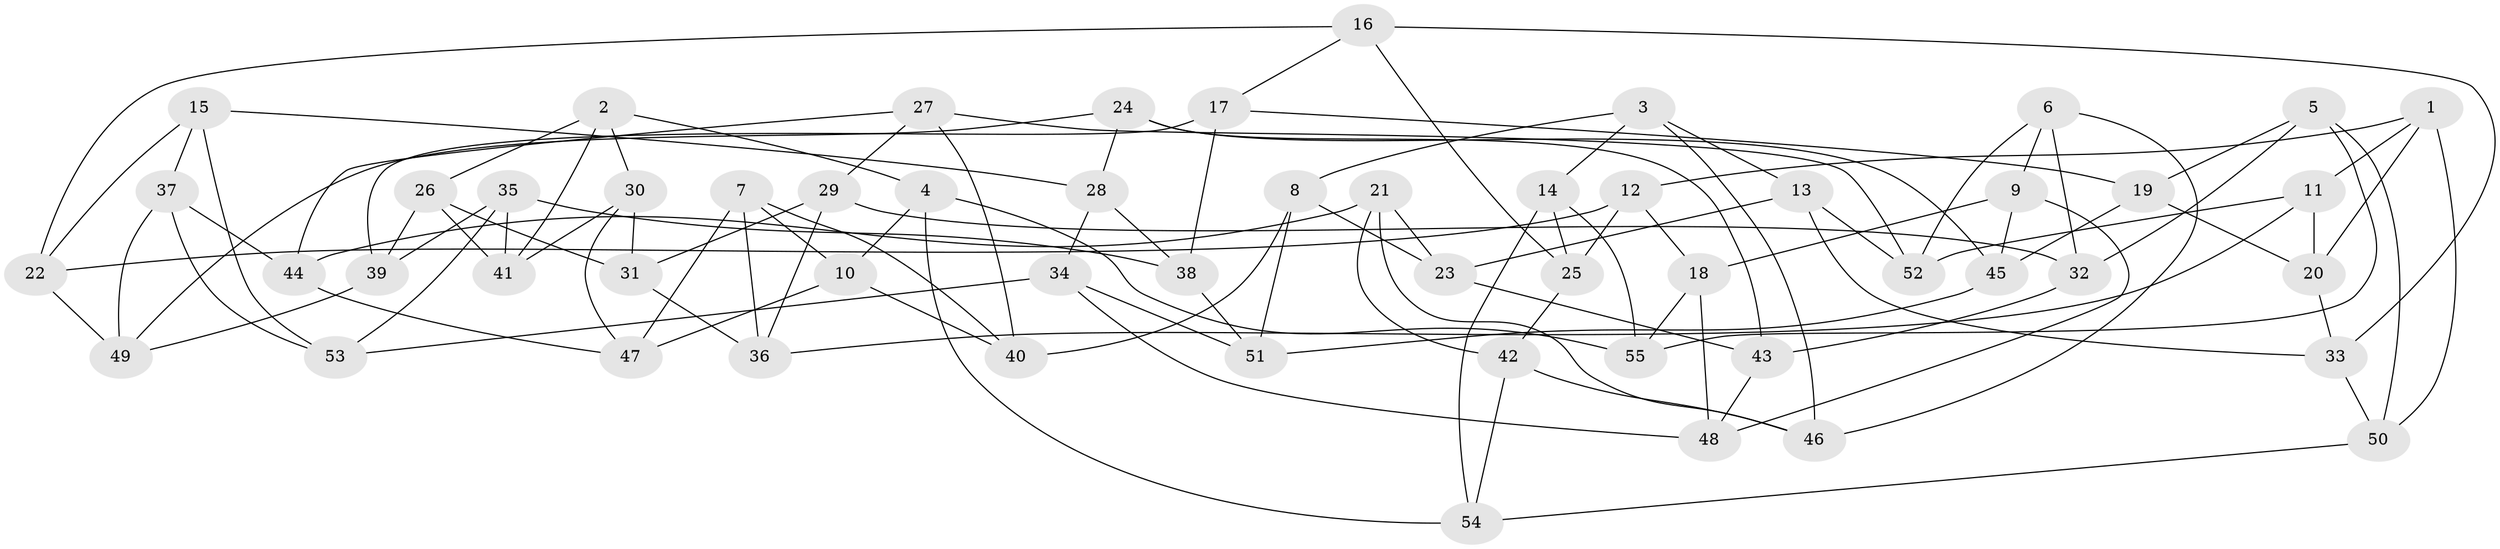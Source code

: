 // Generated by graph-tools (version 1.1) at 2025/02/03/09/25 03:02:56]
// undirected, 55 vertices, 110 edges
graph export_dot {
graph [start="1"]
  node [color=gray90,style=filled];
  1;
  2;
  3;
  4;
  5;
  6;
  7;
  8;
  9;
  10;
  11;
  12;
  13;
  14;
  15;
  16;
  17;
  18;
  19;
  20;
  21;
  22;
  23;
  24;
  25;
  26;
  27;
  28;
  29;
  30;
  31;
  32;
  33;
  34;
  35;
  36;
  37;
  38;
  39;
  40;
  41;
  42;
  43;
  44;
  45;
  46;
  47;
  48;
  49;
  50;
  51;
  52;
  53;
  54;
  55;
  1 -- 12;
  1 -- 50;
  1 -- 11;
  1 -- 20;
  2 -- 30;
  2 -- 41;
  2 -- 4;
  2 -- 26;
  3 -- 46;
  3 -- 8;
  3 -- 13;
  3 -- 14;
  4 -- 55;
  4 -- 54;
  4 -- 10;
  5 -- 55;
  5 -- 50;
  5 -- 32;
  5 -- 19;
  6 -- 9;
  6 -- 46;
  6 -- 32;
  6 -- 52;
  7 -- 10;
  7 -- 47;
  7 -- 40;
  7 -- 36;
  8 -- 23;
  8 -- 51;
  8 -- 40;
  9 -- 18;
  9 -- 48;
  9 -- 45;
  10 -- 40;
  10 -- 47;
  11 -- 52;
  11 -- 20;
  11 -- 36;
  12 -- 25;
  12 -- 18;
  12 -- 22;
  13 -- 23;
  13 -- 33;
  13 -- 52;
  14 -- 55;
  14 -- 25;
  14 -- 54;
  15 -- 53;
  15 -- 28;
  15 -- 22;
  15 -- 37;
  16 -- 33;
  16 -- 17;
  16 -- 22;
  16 -- 25;
  17 -- 39;
  17 -- 19;
  17 -- 38;
  18 -- 55;
  18 -- 48;
  19 -- 20;
  19 -- 45;
  20 -- 33;
  21 -- 44;
  21 -- 46;
  21 -- 42;
  21 -- 23;
  22 -- 49;
  23 -- 43;
  24 -- 43;
  24 -- 45;
  24 -- 28;
  24 -- 49;
  25 -- 42;
  26 -- 31;
  26 -- 41;
  26 -- 39;
  27 -- 44;
  27 -- 29;
  27 -- 40;
  27 -- 52;
  28 -- 38;
  28 -- 34;
  29 -- 32;
  29 -- 36;
  29 -- 31;
  30 -- 47;
  30 -- 31;
  30 -- 41;
  31 -- 36;
  32 -- 43;
  33 -- 50;
  34 -- 48;
  34 -- 53;
  34 -- 51;
  35 -- 39;
  35 -- 41;
  35 -- 53;
  35 -- 38;
  37 -- 49;
  37 -- 44;
  37 -- 53;
  38 -- 51;
  39 -- 49;
  42 -- 54;
  42 -- 46;
  43 -- 48;
  44 -- 47;
  45 -- 51;
  50 -- 54;
}
